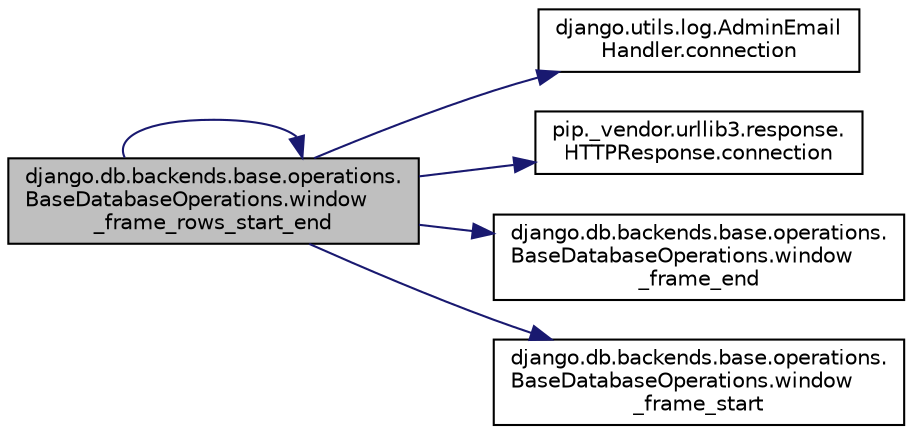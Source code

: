 digraph "django.db.backends.base.operations.BaseDatabaseOperations.window_frame_rows_start_end"
{
 // LATEX_PDF_SIZE
  edge [fontname="Helvetica",fontsize="10",labelfontname="Helvetica",labelfontsize="10"];
  node [fontname="Helvetica",fontsize="10",shape=record];
  rankdir="LR";
  Node1 [label="django.db.backends.base.operations.\lBaseDatabaseOperations.window\l_frame_rows_start_end",height=0.2,width=0.4,color="black", fillcolor="grey75", style="filled", fontcolor="black",tooltip=" "];
  Node1 -> Node2 [color="midnightblue",fontsize="10",style="solid",fontname="Helvetica"];
  Node2 [label="django.utils.log.AdminEmail\lHandler.connection",height=0.2,width=0.4,color="black", fillcolor="white", style="filled",URL="$d9/d6a/classdjango_1_1utils_1_1log_1_1_admin_email_handler.html#a07baeac3b7b8c28175cfd3a4a55ba9b5",tooltip=" "];
  Node1 -> Node3 [color="midnightblue",fontsize="10",style="solid",fontname="Helvetica"];
  Node3 [label="pip._vendor.urllib3.response.\lHTTPResponse.connection",height=0.2,width=0.4,color="black", fillcolor="white", style="filled",URL="$dd/d5a/classpip_1_1__vendor_1_1urllib3_1_1response_1_1_h_t_t_p_response.html#a27a88449c366048b39e0a46f78381f1a",tooltip=" "];
  Node1 -> Node4 [color="midnightblue",fontsize="10",style="solid",fontname="Helvetica"];
  Node4 [label="django.db.backends.base.operations.\lBaseDatabaseOperations.window\l_frame_end",height=0.2,width=0.4,color="black", fillcolor="white", style="filled",URL="$dd/dc3/classdjango_1_1db_1_1backends_1_1base_1_1operations_1_1_base_database_operations.html#a441b5a2ce88953399981ddf74b1c3b7a",tooltip=" "];
  Node1 -> Node1 [color="midnightblue",fontsize="10",style="solid",fontname="Helvetica"];
  Node1 -> Node5 [color="midnightblue",fontsize="10",style="solid",fontname="Helvetica"];
  Node5 [label="django.db.backends.base.operations.\lBaseDatabaseOperations.window\l_frame_start",height=0.2,width=0.4,color="black", fillcolor="white", style="filled",URL="$dd/dc3/classdjango_1_1db_1_1backends_1_1base_1_1operations_1_1_base_database_operations.html#abe528ef282d719b0429aaeda9ff15dbc",tooltip=" "];
}
